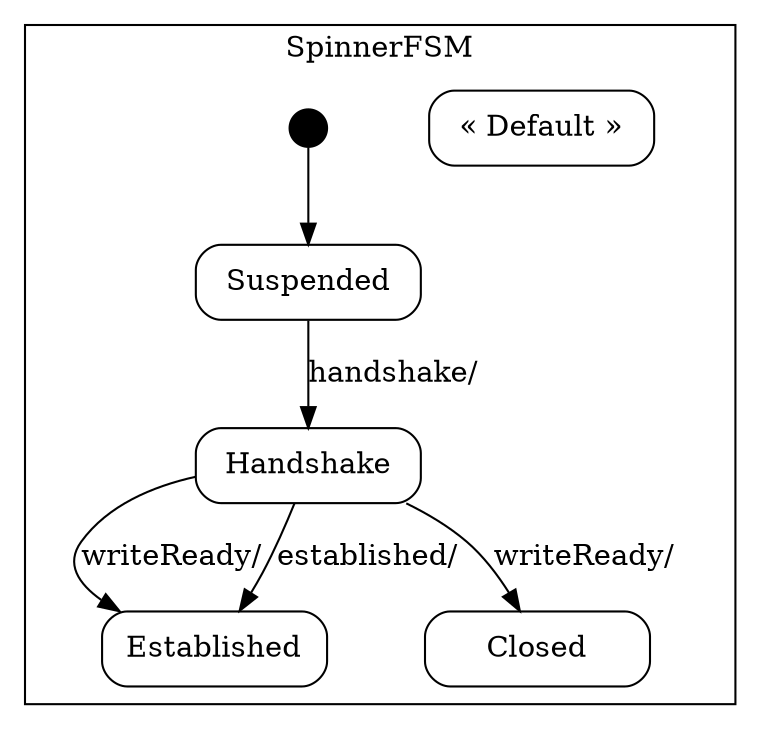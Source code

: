 digraph Spinner_sm {

    node
        [shape=Mrecord width=1.5];

    subgraph cluster_SpinnerFSM {

        label="SpinnerFSM";

        //
        // States (Nodes)
        //

        "SpinnerFSM::Suspended"
            [label="{Suspended}"];

        "SpinnerFSM::Established"
            [label="{Established}"];

        "SpinnerFSM::Handshake"
            [label="{Handshake}"];

        "SpinnerFSM::Closed"
            [label="{Closed}"];

        "SpinnerFSM::DefaultState"
            [label="{&laquo; Default &raquo;}"];

        "%start"
            [label="" shape=circle style=filled fillcolor=black width=0.25];

        //
        // Transitions (Edges)
        //

        "SpinnerFSM::Suspended" -> "SpinnerFSM::Handshake"
            [label="handshake/\l"];

        "SpinnerFSM::Handshake" -> "SpinnerFSM::Closed"
            [label="writeReady/\l"];

        "SpinnerFSM::Handshake" -> "SpinnerFSM::Established"
            [label="writeReady/\l"];

        "SpinnerFSM::Handshake" -> "SpinnerFSM::Established"
            [label="established/\l"];

        "%start" -> "SpinnerFSM::Suspended"
    }

}
